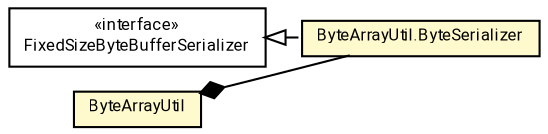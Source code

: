#!/usr/local/bin/dot
#
# Class diagram 
# Generated by UMLGraph version R5_7_2-60-g0e99a6 (http://www.spinellis.gr/umlgraph/)
#

digraph G {
	graph [fontnames="svg"]
	edge [fontname="Roboto",fontsize=7,labelfontname="Roboto",labelfontsize=7,color="black"];
	node [fontname="Roboto",fontcolor="black",fontsize=8,shape=plaintext,margin=0,width=0,height=0];
	nodesep=0.15;
	ranksep=0.25;
	rankdir=LR;
	// de.lmu.ifi.dbs.elki.utilities.io.FixedSizeByteBufferSerializer<T>
	c2018730 [label=<<table title="de.lmu.ifi.dbs.elki.utilities.io.FixedSizeByteBufferSerializer" border="0" cellborder="1" cellspacing="0" cellpadding="2" href="FixedSizeByteBufferSerializer.html" target="_parent">
		<tr><td><table border="0" cellspacing="0" cellpadding="1">
		<tr><td align="center" balign="center"> &#171;interface&#187; </td></tr>
		<tr><td align="center" balign="center"> <font face="Roboto">FixedSizeByteBufferSerializer</font> </td></tr>
		</table></td></tr>
		</table>>, URL="FixedSizeByteBufferSerializer.html"];
	// de.lmu.ifi.dbs.elki.utilities.io.ByteArrayUtil
	c2018735 [label=<<table title="de.lmu.ifi.dbs.elki.utilities.io.ByteArrayUtil" border="0" cellborder="1" cellspacing="0" cellpadding="2" bgcolor="LemonChiffon" href="ByteArrayUtil.html" target="_parent">
		<tr><td><table border="0" cellspacing="0" cellpadding="1">
		<tr><td align="center" balign="center"> <font face="Roboto">ByteArrayUtil</font> </td></tr>
		</table></td></tr>
		</table>>, URL="ByteArrayUtil.html"];
	// de.lmu.ifi.dbs.elki.utilities.io.ByteArrayUtil.ByteSerializer
	c2018736 [label=<<table title="de.lmu.ifi.dbs.elki.utilities.io.ByteArrayUtil.ByteSerializer" border="0" cellborder="1" cellspacing="0" cellpadding="2" bgcolor="lemonChiffon" href="ByteArrayUtil.ByteSerializer.html" target="_parent">
		<tr><td><table border="0" cellspacing="0" cellpadding="1">
		<tr><td align="center" balign="center"> <font face="Roboto">ByteArrayUtil.ByteSerializer</font> </td></tr>
		</table></td></tr>
		</table>>, URL="ByteArrayUtil.ByteSerializer.html"];
	// de.lmu.ifi.dbs.elki.utilities.io.ByteArrayUtil composed de.lmu.ifi.dbs.elki.utilities.io.ByteArrayUtil.ByteSerializer
	c2018735 -> c2018736 [arrowhead=none,arrowtail=diamond,dir=back,weight=6];
	// de.lmu.ifi.dbs.elki.utilities.io.ByteArrayUtil.ByteSerializer implements de.lmu.ifi.dbs.elki.utilities.io.FixedSizeByteBufferSerializer<T>
	c2018730 -> c2018736 [arrowtail=empty,style=dashed,dir=back,weight=9];
}

